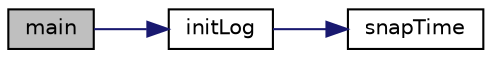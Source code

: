 digraph "main"
{
  edge [fontname="Helvetica",fontsize="10",labelfontname="Helvetica",labelfontsize="10"];
  node [fontname="Helvetica",fontsize="10",shape=record];
  rankdir="LR";
  Node1 [label="main",height=0.2,width=0.4,color="black", fillcolor="grey75", style="filled", fontcolor="black"];
  Node1 -> Node2 [color="midnightblue",fontsize="10",style="solid",fontname="Helvetica"];
  Node2 [label="initLog",height=0.2,width=0.4,color="black", fillcolor="white", style="filled",URL="$logger_8h.html#a1fa2e9d39664def63d53e3d576dc923f"];
  Node2 -> Node3 [color="midnightblue",fontsize="10",style="solid",fontname="Helvetica"];
  Node3 [label="snapTime",height=0.2,width=0.4,color="black", fillcolor="white", style="filled",URL="$logger_8c.html#a9780074b15cc3acc70e3ee5989c8005a"];
}
